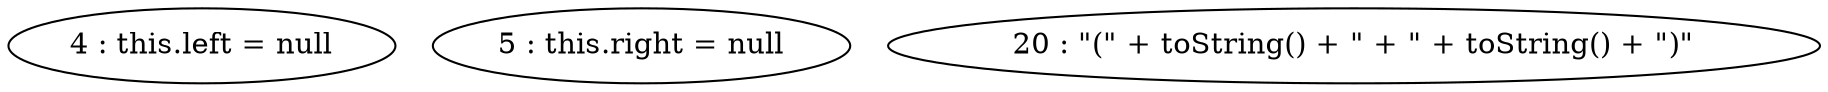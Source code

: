 digraph G {
"4 : this.left = null"
"5 : this.right = null"
"20 : \"(\" + toString() + \" + \" + toString() + \")\""
}